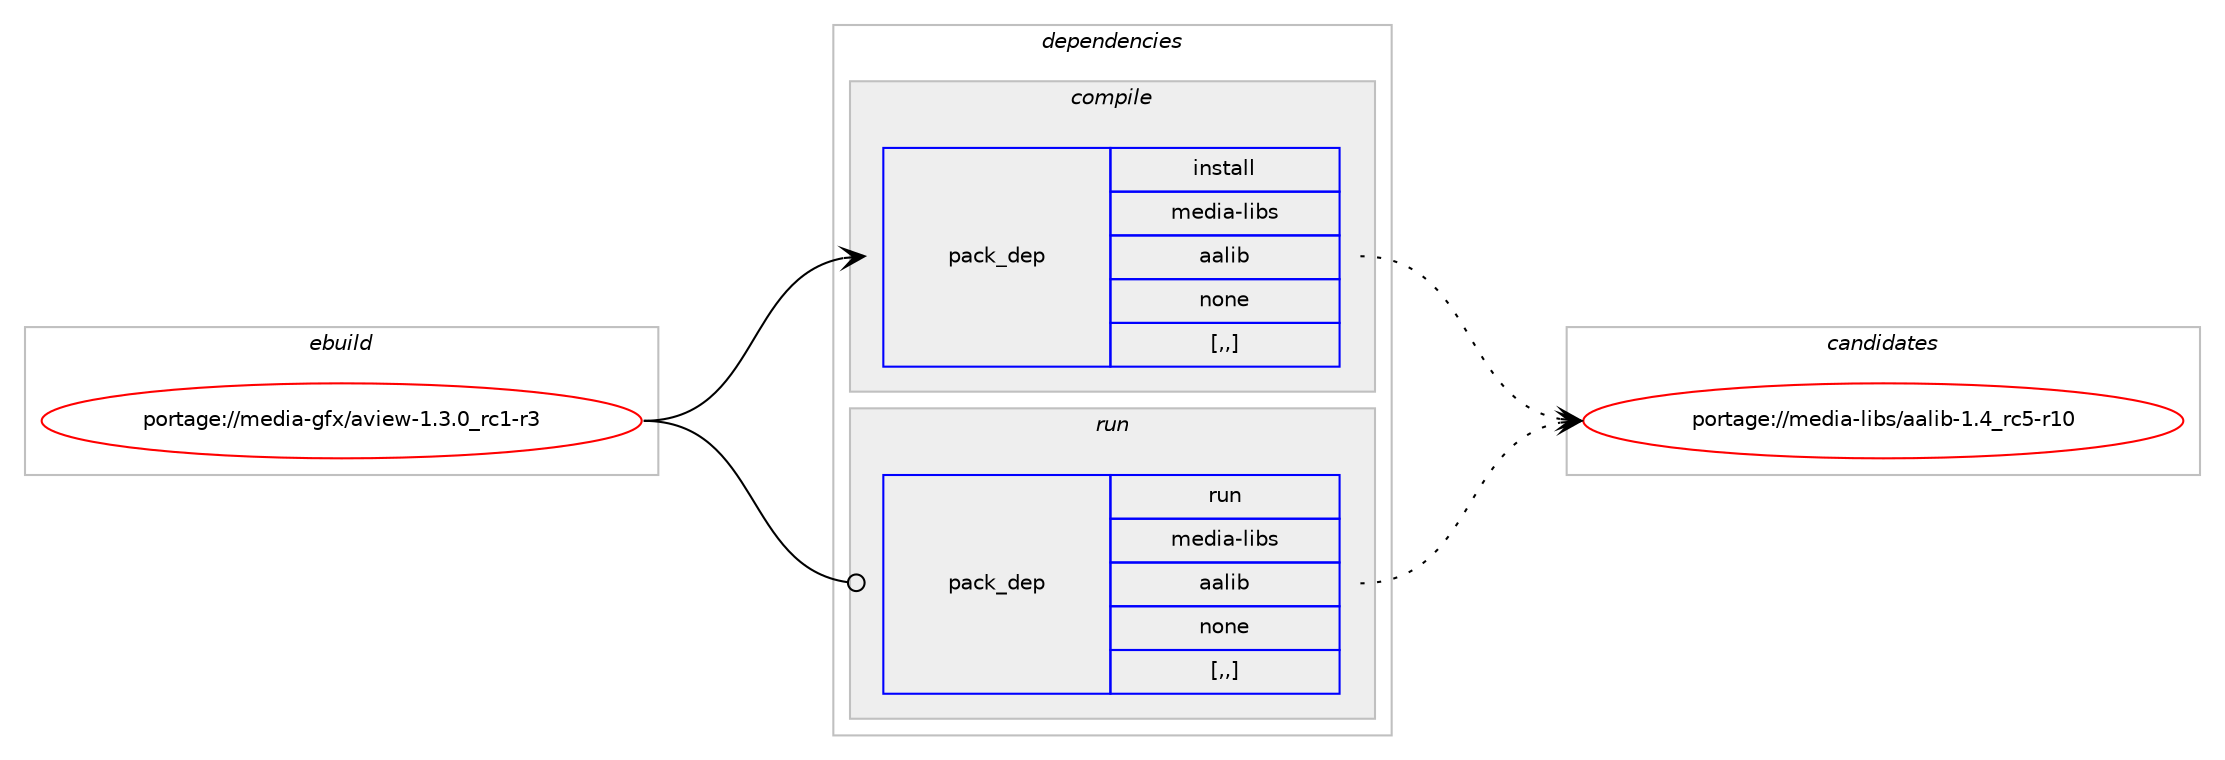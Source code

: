 digraph prolog {

# *************
# Graph options
# *************

newrank=true;
concentrate=true;
compound=true;
graph [rankdir=LR,fontname=Helvetica,fontsize=10,ranksep=1.5];#, ranksep=2.5, nodesep=0.2];
edge  [arrowhead=vee];
node  [fontname=Helvetica,fontsize=10];

# **********
# The ebuild
# **********

subgraph cluster_leftcol {
color=gray;
label=<<i>ebuild</i>>;
id [label="portage://media-gfx/aview-1.3.0_rc1-r3", color=red, width=4, href="../media-gfx/aview-1.3.0_rc1-r3.svg"];
}

# ****************
# The dependencies
# ****************

subgraph cluster_midcol {
color=gray;
label=<<i>dependencies</i>>;
subgraph cluster_compile {
fillcolor="#eeeeee";
style=filled;
label=<<i>compile</i>>;
subgraph pack210341 {
dependency283955 [label=<<TABLE BORDER="0" CELLBORDER="1" CELLSPACING="0" CELLPADDING="4" WIDTH="220"><TR><TD ROWSPAN="6" CELLPADDING="30">pack_dep</TD></TR><TR><TD WIDTH="110">install</TD></TR><TR><TD>media-libs</TD></TR><TR><TD>aalib</TD></TR><TR><TD>none</TD></TR><TR><TD>[,,]</TD></TR></TABLE>>, shape=none, color=blue];
}
id:e -> dependency283955:w [weight=20,style="solid",arrowhead="vee"];
}
subgraph cluster_compileandrun {
fillcolor="#eeeeee";
style=filled;
label=<<i>compile and run</i>>;
}
subgraph cluster_run {
fillcolor="#eeeeee";
style=filled;
label=<<i>run</i>>;
subgraph pack210342 {
dependency283956 [label=<<TABLE BORDER="0" CELLBORDER="1" CELLSPACING="0" CELLPADDING="4" WIDTH="220"><TR><TD ROWSPAN="6" CELLPADDING="30">pack_dep</TD></TR><TR><TD WIDTH="110">run</TD></TR><TR><TD>media-libs</TD></TR><TR><TD>aalib</TD></TR><TR><TD>none</TD></TR><TR><TD>[,,]</TD></TR></TABLE>>, shape=none, color=blue];
}
id:e -> dependency283956:w [weight=20,style="solid",arrowhead="odot"];
}
}

# **************
# The candidates
# **************

subgraph cluster_choices {
rank=same;
color=gray;
label=<<i>candidates</i>>;

subgraph choice210341 {
color=black;
nodesep=1;
choice1091011001059745108105981154797971081059845494652951149953451144948 [label="portage://media-libs/aalib-1.4_rc5-r10", color=red, width=4,href="../media-libs/aalib-1.4_rc5-r10.svg"];
dependency283955:e -> choice1091011001059745108105981154797971081059845494652951149953451144948:w [style=dotted,weight="100"];
}
subgraph choice210342 {
color=black;
nodesep=1;
choice1091011001059745108105981154797971081059845494652951149953451144948 [label="portage://media-libs/aalib-1.4_rc5-r10", color=red, width=4,href="../media-libs/aalib-1.4_rc5-r10.svg"];
dependency283956:e -> choice1091011001059745108105981154797971081059845494652951149953451144948:w [style=dotted,weight="100"];
}
}

}
